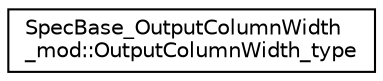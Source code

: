 digraph "Graphical Class Hierarchy"
{
 // LATEX_PDF_SIZE
  edge [fontname="Helvetica",fontsize="10",labelfontname="Helvetica",labelfontsize="10"];
  node [fontname="Helvetica",fontsize="10",shape=record];
  rankdir="LR";
  Node0 [label="SpecBase_OutputColumnWidth\l_mod::OutputColumnWidth_type",height=0.2,width=0.4,color="black", fillcolor="white", style="filled",URL="$interfaceSpecBase__OutputColumnWidth__mod_1_1OutputColumnWidth__type.html",tooltip=" "];
}
